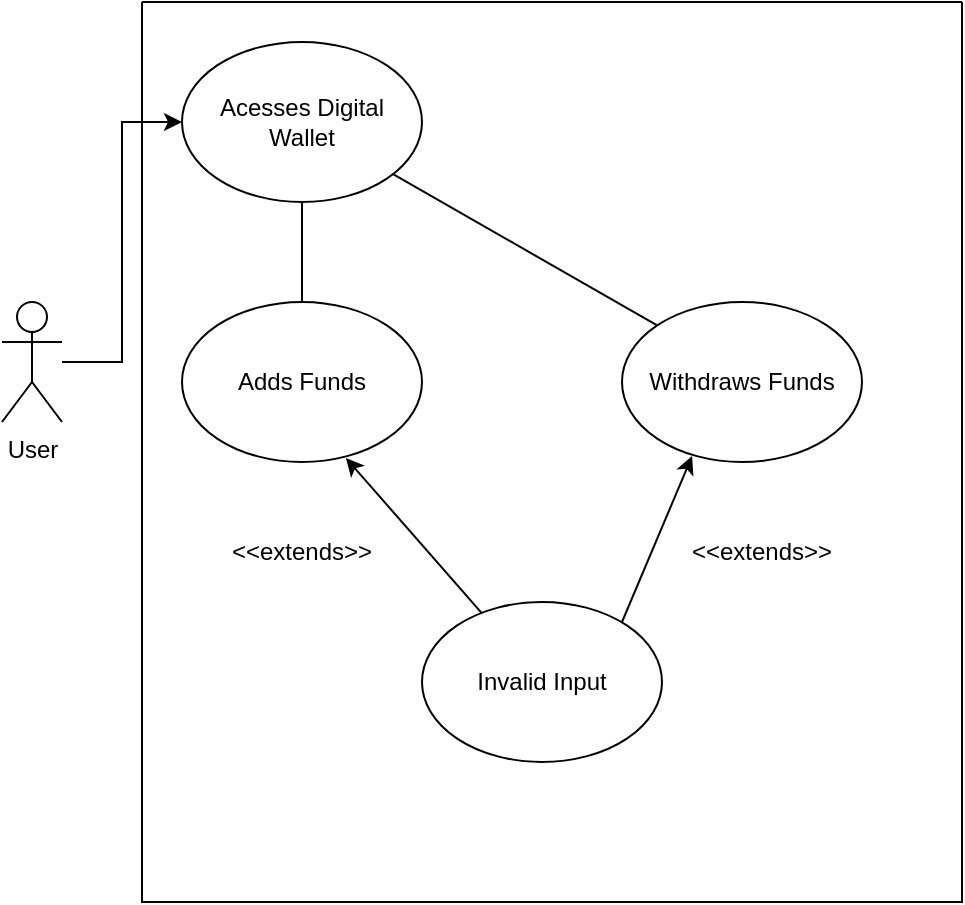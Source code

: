 <mxfile version="17.1.5" type="device"><diagram id="BjpY4Gv3kvYWu3AlM_lT" name="Page-1"><mxGraphModel dx="868" dy="520" grid="1" gridSize="10" guides="1" tooltips="1" connect="1" arrows="1" fold="1" page="1" pageScale="1" pageWidth="850" pageHeight="1100" math="0" shadow="0"><root><mxCell id="0"/><mxCell id="1" parent="0"/><mxCell id="cZ6J27-DSdvup0agwPEv-7" value="" style="edgeStyle=orthogonalEdgeStyle;rounded=0;orthogonalLoop=1;jettySize=auto;html=1;entryX=0;entryY=0.5;entryDx=0;entryDy=0;" edge="1" parent="1" source="cZ6J27-DSdvup0agwPEv-1" target="cZ6J27-DSdvup0agwPEv-3"><mxGeometry relative="1" as="geometry"><mxPoint x="65" y="360" as="targetPoint"/></mxGeometry></mxCell><mxCell id="cZ6J27-DSdvup0agwPEv-1" value="User" style="shape=umlActor;verticalLabelPosition=bottom;verticalAlign=top;html=1;" vertex="1" parent="1"><mxGeometry x="50" y="220" width="30" height="60" as="geometry"/></mxCell><mxCell id="cZ6J27-DSdvup0agwPEv-2" value="" style="swimlane;startSize=0;" vertex="1" parent="1"><mxGeometry x="120" y="70" width="410" height="450" as="geometry"/></mxCell><mxCell id="cZ6J27-DSdvup0agwPEv-3" value="Acesses Digital Wallet" style="ellipse;whiteSpace=wrap;html=1;" vertex="1" parent="cZ6J27-DSdvup0agwPEv-2"><mxGeometry x="20" y="20" width="120" height="80" as="geometry"/></mxCell><mxCell id="cZ6J27-DSdvup0agwPEv-8" value="Adds Funds" style="ellipse;whiteSpace=wrap;html=1;" vertex="1" parent="cZ6J27-DSdvup0agwPEv-2"><mxGeometry x="20" y="150" width="120" height="80" as="geometry"/></mxCell><mxCell id="cZ6J27-DSdvup0agwPEv-9" value="Withdraws Funds" style="ellipse;whiteSpace=wrap;html=1;" vertex="1" parent="cZ6J27-DSdvup0agwPEv-2"><mxGeometry x="240" y="150" width="120" height="80" as="geometry"/></mxCell><mxCell id="cZ6J27-DSdvup0agwPEv-11" value="" style="endArrow=none;html=1;rounded=0;exitX=0;exitY=0;exitDx=0;exitDy=0;" edge="1" parent="cZ6J27-DSdvup0agwPEv-2" source="cZ6J27-DSdvup0agwPEv-9" target="cZ6J27-DSdvup0agwPEv-3"><mxGeometry width="50" height="50" relative="1" as="geometry"><mxPoint x="150" y="150" as="sourcePoint"/><mxPoint x="200" y="100" as="targetPoint"/></mxGeometry></mxCell><mxCell id="cZ6J27-DSdvup0agwPEv-12" value="" style="endArrow=none;html=1;rounded=0;entryX=0.5;entryY=1;entryDx=0;entryDy=0;" edge="1" parent="cZ6J27-DSdvup0agwPEv-2" target="cZ6J27-DSdvup0agwPEv-3"><mxGeometry width="50" height="50" relative="1" as="geometry"><mxPoint x="80" y="150" as="sourcePoint"/><mxPoint x="130" y="100" as="targetPoint"/></mxGeometry></mxCell><mxCell id="cZ6J27-DSdvup0agwPEv-13" value="Invalid Input" style="ellipse;whiteSpace=wrap;html=1;" vertex="1" parent="cZ6J27-DSdvup0agwPEv-2"><mxGeometry x="140" y="300" width="120" height="80" as="geometry"/></mxCell><mxCell id="cZ6J27-DSdvup0agwPEv-14" value="" style="endArrow=classic;html=1;rounded=0;entryX=0.683;entryY=0.975;entryDx=0;entryDy=0;entryPerimeter=0;" edge="1" parent="cZ6J27-DSdvup0agwPEv-2" source="cZ6J27-DSdvup0agwPEv-13" target="cZ6J27-DSdvup0agwPEv-8"><mxGeometry width="50" height="50" relative="1" as="geometry"><mxPoint x="120" y="300" as="sourcePoint"/><mxPoint x="170" y="250" as="targetPoint"/></mxGeometry></mxCell><mxCell id="cZ6J27-DSdvup0agwPEv-15" value="" style="endArrow=classic;html=1;rounded=0;entryX=0.292;entryY=0.963;entryDx=0;entryDy=0;entryPerimeter=0;" edge="1" parent="cZ6J27-DSdvup0agwPEv-2" target="cZ6J27-DSdvup0agwPEv-9"><mxGeometry width="50" height="50" relative="1" as="geometry"><mxPoint x="240" y="310" as="sourcePoint"/><mxPoint x="280" y="270" as="targetPoint"/></mxGeometry></mxCell><mxCell id="cZ6J27-DSdvup0agwPEv-16" value="&amp;lt;&amp;lt;extends&amp;gt;&amp;gt;" style="text;html=1;strokeColor=none;fillColor=none;align=center;verticalAlign=middle;whiteSpace=wrap;rounded=0;" vertex="1" parent="cZ6J27-DSdvup0agwPEv-2"><mxGeometry x="270" y="260" width="80" height="30" as="geometry"/></mxCell><mxCell id="cZ6J27-DSdvup0agwPEv-17" value="&amp;lt;&amp;lt;extends&amp;gt;&amp;gt;" style="text;html=1;strokeColor=none;fillColor=none;align=center;verticalAlign=middle;whiteSpace=wrap;rounded=0;" vertex="1" parent="cZ6J27-DSdvup0agwPEv-2"><mxGeometry x="40" y="260" width="80" height="30" as="geometry"/></mxCell></root></mxGraphModel></diagram></mxfile>